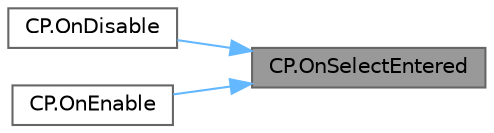 digraph "CP.OnSelectEntered"
{
 // LATEX_PDF_SIZE
  bgcolor="transparent";
  edge [fontname=Helvetica,fontsize=10,labelfontname=Helvetica,labelfontsize=10];
  node [fontname=Helvetica,fontsize=10,shape=box,height=0.2,width=0.4];
  rankdir="RL";
  Node1 [id="Node000001",label="CP.OnSelectEntered",height=0.2,width=0.4,color="gray40", fillcolor="grey60", style="filled", fontcolor="black",tooltip="This method is called when an interactor enters the object and sets the interactor and initialInterac..."];
  Node1 -> Node2 [id="edge1_Node000001_Node000002",dir="back",color="steelblue1",style="solid",tooltip=" "];
  Node2 [id="Node000002",label="CP.OnDisable",height=0.2,width=0.4,color="grey40", fillcolor="white", style="filled",URL="$class_c_p.html#a90d04d70e2f57dce3a9928a0af818556",tooltip="This method is called when the object is disabled and removes event listeners for the selectEntered a..."];
  Node1 -> Node3 [id="edge2_Node000001_Node000003",dir="back",color="steelblue1",style="solid",tooltip=" "];
  Node3 [id="Node000003",label="CP.OnEnable",height=0.2,width=0.4,color="grey40", fillcolor="white", style="filled",URL="$class_c_p.html#ac1a2054e832a11bc3d93ce7e36d6c4ef",tooltip="This method is called when the object is enabled and adds event listeners for the selectEntered and s..."];
}
